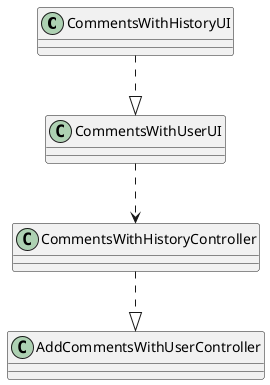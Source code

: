 @startuml us8_design_cd.png

class CommentsWithHistoryUI {
}

class CommentsWithHistoryController {
}

class CommentsWithUserUI {
}

class AddCommentsWithUserController {
}

CommentsWithHistoryUI ..|> CommentsWithUserUI
CommentsWithUserUI ..> CommentsWithHistoryController
CommentsWithHistoryController ..|> AddCommentsWithUserController

@enduml us8_design_cd.png
